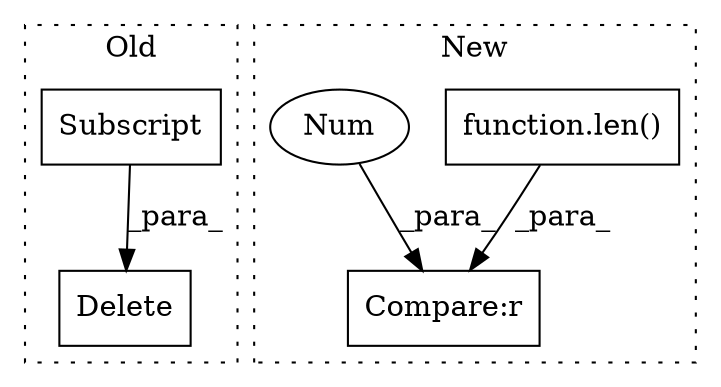 digraph G {
subgraph cluster0 {
1 [label="Delete" a="101" s="2853" l="24" shape="box"];
3 [label="Subscript" a="63" s="2857,0" l="20,0" shape="box"];
label = "Old";
style="dotted";
}
subgraph cluster1 {
2 [label="function.len()" a="75" s="2640,2650" l="4,1" shape="box"];
4 [label="Compare:r" a="40" s="2640" l="15" shape="box"];
5 [label="Num" a="76" s="2654" l="1" shape="ellipse"];
label = "New";
style="dotted";
}
2 -> 4 [label="_para_"];
3 -> 1 [label="_para_"];
5 -> 4 [label="_para_"];
}